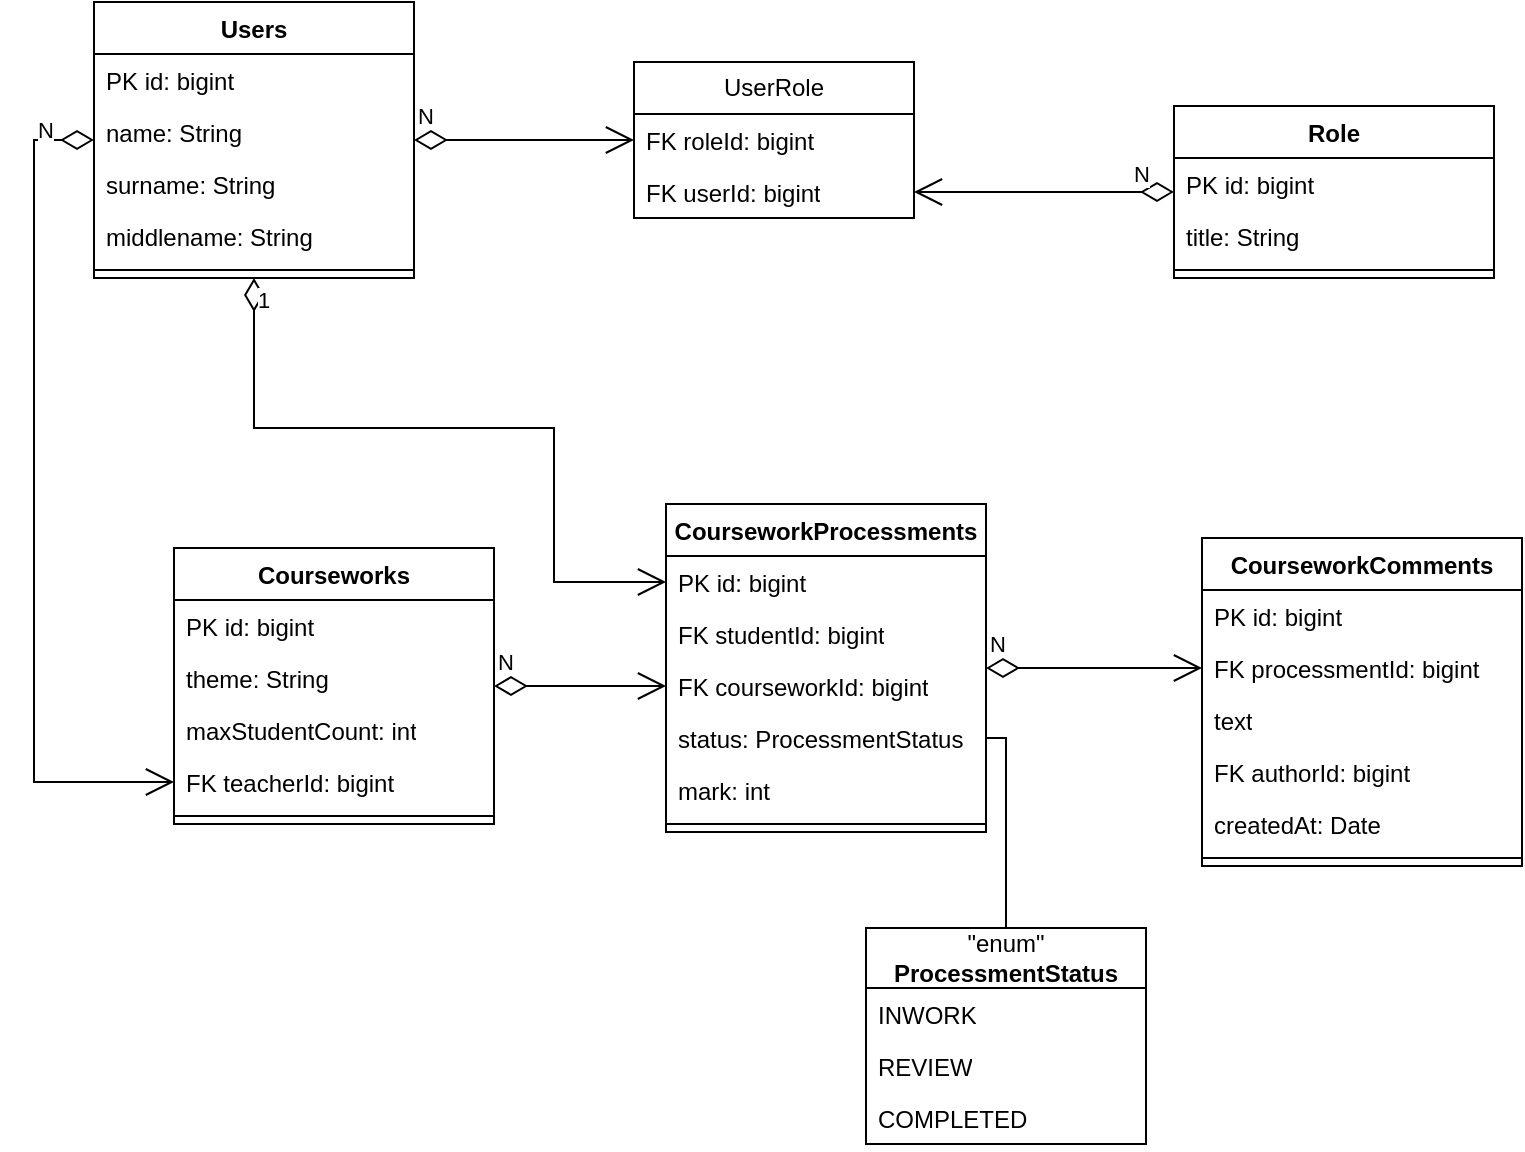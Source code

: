 <mxfile version="21.2.3" type="github">
  <diagram id="C5RBs43oDa-KdzZeNtuy" name="Page-1">
    <mxGraphModel dx="1114" dy="708" grid="1" gridSize="10" guides="1" tooltips="1" connect="1" arrows="1" fold="1" page="1" pageScale="1" pageWidth="827" pageHeight="1169" math="0" shadow="0">
      <root>
        <mxCell id="WIyWlLk6GJQsqaUBKTNV-0" />
        <mxCell id="WIyWlLk6GJQsqaUBKTNV-1" parent="WIyWlLk6GJQsqaUBKTNV-0" />
        <mxCell id="h9zeeWwcExgXHGoZgI7M-35" value="UserRole" style="swimlane;fontStyle=0;childLayout=stackLayout;horizontal=1;startSize=26;fillColor=none;horizontalStack=0;resizeParent=1;resizeParentMax=0;resizeLast=0;collapsible=1;marginBottom=0;whiteSpace=wrap;html=1;" vertex="1" parent="WIyWlLk6GJQsqaUBKTNV-1">
          <mxGeometry x="320" y="77" width="140" height="78" as="geometry" />
        </mxCell>
        <mxCell id="h9zeeWwcExgXHGoZgI7M-37" value="FK roleId: bigint" style="text;strokeColor=none;fillColor=none;align=left;verticalAlign=top;spacingLeft=4;spacingRight=4;overflow=hidden;rotatable=0;points=[[0,0.5],[1,0.5]];portConstraint=eastwest;whiteSpace=wrap;html=1;" vertex="1" parent="h9zeeWwcExgXHGoZgI7M-35">
          <mxGeometry y="26" width="140" height="26" as="geometry" />
        </mxCell>
        <mxCell id="h9zeeWwcExgXHGoZgI7M-36" value="FK userId: bigint" style="text;strokeColor=none;fillColor=none;align=left;verticalAlign=top;spacingLeft=4;spacingRight=4;overflow=hidden;rotatable=0;points=[[0,0.5],[1,0.5]];portConstraint=eastwest;whiteSpace=wrap;html=1;" vertex="1" parent="h9zeeWwcExgXHGoZgI7M-35">
          <mxGeometry y="52" width="140" height="26" as="geometry" />
        </mxCell>
        <mxCell id="h9zeeWwcExgXHGoZgI7M-40" value="N" style="endArrow=open;html=1;endSize=12;startArrow=diamondThin;startSize=14;startFill=0;edgeStyle=orthogonalEdgeStyle;align=left;verticalAlign=bottom;rounded=0;" edge="1" parent="WIyWlLk6GJQsqaUBKTNV-1" source="h9zeeWwcExgXHGoZgI7M-68" target="h9zeeWwcExgXHGoZgI7M-37">
          <mxGeometry x="-1" y="3" relative="1" as="geometry">
            <mxPoint x="240" y="170" as="sourcePoint" />
            <mxPoint x="430" y="200" as="targetPoint" />
          </mxGeometry>
        </mxCell>
        <mxCell id="h9zeeWwcExgXHGoZgI7M-48" value="N" style="endArrow=open;html=1;endSize=12;startArrow=diamondThin;startSize=14;startFill=0;edgeStyle=orthogonalEdgeStyle;align=left;verticalAlign=bottom;rounded=0;" edge="1" parent="WIyWlLk6GJQsqaUBKTNV-1" source="h9zeeWwcExgXHGoZgI7M-75" target="h9zeeWwcExgXHGoZgI7M-36">
          <mxGeometry x="-0.655" relative="1" as="geometry">
            <mxPoint x="380" y="232" as="sourcePoint" />
            <mxPoint x="480" y="180" as="targetPoint" />
            <mxPoint as="offset" />
          </mxGeometry>
        </mxCell>
        <mxCell id="h9zeeWwcExgXHGoZgI7M-65" value="N" style="endArrow=open;html=1;endSize=12;startArrow=diamondThin;startSize=14;startFill=0;edgeStyle=orthogonalEdgeStyle;align=left;verticalAlign=bottom;rounded=0;" edge="1" parent="WIyWlLk6GJQsqaUBKTNV-1" source="h9zeeWwcExgXHGoZgI7M-80" target="h9zeeWwcExgXHGoZgI7M-92">
          <mxGeometry x="-1" y="3" relative="1" as="geometry">
            <mxPoint x="310" y="460" as="sourcePoint" />
            <mxPoint x="390" y="500.0" as="targetPoint" />
          </mxGeometry>
        </mxCell>
        <mxCell id="h9zeeWwcExgXHGoZgI7M-68" value="Users" style="swimlane;fontStyle=1;align=center;verticalAlign=top;childLayout=stackLayout;horizontal=1;startSize=26;horizontalStack=0;resizeParent=1;resizeParentMax=0;resizeLast=0;collapsible=1;marginBottom=0;whiteSpace=wrap;html=1;" vertex="1" parent="WIyWlLk6GJQsqaUBKTNV-1">
          <mxGeometry x="50" y="47" width="160" height="138" as="geometry" />
        </mxCell>
        <mxCell id="h9zeeWwcExgXHGoZgI7M-69" value="PK id: bigint" style="text;strokeColor=none;fillColor=none;align=left;verticalAlign=top;spacingLeft=4;spacingRight=4;overflow=hidden;rotatable=0;points=[[0,0.5],[1,0.5]];portConstraint=eastwest;whiteSpace=wrap;html=1;" vertex="1" parent="h9zeeWwcExgXHGoZgI7M-68">
          <mxGeometry y="26" width="160" height="26" as="geometry" />
        </mxCell>
        <mxCell id="h9zeeWwcExgXHGoZgI7M-72" value="name: String" style="text;strokeColor=none;fillColor=none;align=left;verticalAlign=top;spacingLeft=4;spacingRight=4;overflow=hidden;rotatable=0;points=[[0,0.5],[1,0.5]];portConstraint=eastwest;whiteSpace=wrap;html=1;" vertex="1" parent="h9zeeWwcExgXHGoZgI7M-68">
          <mxGeometry y="52" width="160" height="26" as="geometry" />
        </mxCell>
        <mxCell id="h9zeeWwcExgXHGoZgI7M-73" value="surname: String" style="text;strokeColor=none;fillColor=none;align=left;verticalAlign=top;spacingLeft=4;spacingRight=4;overflow=hidden;rotatable=0;points=[[0,0.5],[1,0.5]];portConstraint=eastwest;whiteSpace=wrap;html=1;" vertex="1" parent="h9zeeWwcExgXHGoZgI7M-68">
          <mxGeometry y="78" width="160" height="26" as="geometry" />
        </mxCell>
        <mxCell id="h9zeeWwcExgXHGoZgI7M-74" value="middlename: String" style="text;strokeColor=none;fillColor=none;align=left;verticalAlign=top;spacingLeft=4;spacingRight=4;overflow=hidden;rotatable=0;points=[[0,0.5],[1,0.5]];portConstraint=eastwest;whiteSpace=wrap;html=1;" vertex="1" parent="h9zeeWwcExgXHGoZgI7M-68">
          <mxGeometry y="104" width="160" height="26" as="geometry" />
        </mxCell>
        <mxCell id="h9zeeWwcExgXHGoZgI7M-70" value="" style="line;strokeWidth=1;fillColor=none;align=left;verticalAlign=middle;spacingTop=-1;spacingLeft=3;spacingRight=3;rotatable=0;labelPosition=right;points=[];portConstraint=eastwest;strokeColor=inherit;" vertex="1" parent="h9zeeWwcExgXHGoZgI7M-68">
          <mxGeometry y="130" width="160" height="8" as="geometry" />
        </mxCell>
        <mxCell id="h9zeeWwcExgXHGoZgI7M-75" value="Role" style="swimlane;fontStyle=1;align=center;verticalAlign=top;childLayout=stackLayout;horizontal=1;startSize=26;horizontalStack=0;resizeParent=1;resizeParentMax=0;resizeLast=0;collapsible=1;marginBottom=0;whiteSpace=wrap;html=1;" vertex="1" parent="WIyWlLk6GJQsqaUBKTNV-1">
          <mxGeometry x="590" y="99" width="160" height="86" as="geometry" />
        </mxCell>
        <mxCell id="h9zeeWwcExgXHGoZgI7M-76" value="PK id: bigint" style="text;strokeColor=none;fillColor=none;align=left;verticalAlign=top;spacingLeft=4;spacingRight=4;overflow=hidden;rotatable=0;points=[[0,0.5],[1,0.5]];portConstraint=eastwest;whiteSpace=wrap;html=1;" vertex="1" parent="h9zeeWwcExgXHGoZgI7M-75">
          <mxGeometry y="26" width="160" height="26" as="geometry" />
        </mxCell>
        <mxCell id="h9zeeWwcExgXHGoZgI7M-79" value="title: String" style="text;strokeColor=none;fillColor=none;align=left;verticalAlign=top;spacingLeft=4;spacingRight=4;overflow=hidden;rotatable=0;points=[[0,0.5],[1,0.5]];portConstraint=eastwest;whiteSpace=wrap;html=1;" vertex="1" parent="h9zeeWwcExgXHGoZgI7M-75">
          <mxGeometry y="52" width="160" height="26" as="geometry" />
        </mxCell>
        <mxCell id="h9zeeWwcExgXHGoZgI7M-77" value="" style="line;strokeWidth=1;fillColor=none;align=left;verticalAlign=middle;spacingTop=-1;spacingLeft=3;spacingRight=3;rotatable=0;labelPosition=right;points=[];portConstraint=eastwest;strokeColor=inherit;" vertex="1" parent="h9zeeWwcExgXHGoZgI7M-75">
          <mxGeometry y="78" width="160" height="8" as="geometry" />
        </mxCell>
        <mxCell id="h9zeeWwcExgXHGoZgI7M-80" value="Courseworks" style="swimlane;fontStyle=1;align=center;verticalAlign=top;childLayout=stackLayout;horizontal=1;startSize=26;horizontalStack=0;resizeParent=1;resizeParentMax=0;resizeLast=0;collapsible=1;marginBottom=0;whiteSpace=wrap;html=1;" vertex="1" parent="WIyWlLk6GJQsqaUBKTNV-1">
          <mxGeometry x="90" y="320" width="160" height="138" as="geometry" />
        </mxCell>
        <mxCell id="h9zeeWwcExgXHGoZgI7M-81" value="PK id: bigint" style="text;strokeColor=none;fillColor=none;align=left;verticalAlign=top;spacingLeft=4;spacingRight=4;overflow=hidden;rotatable=0;points=[[0,0.5],[1,0.5]];portConstraint=eastwest;whiteSpace=wrap;html=1;" vertex="1" parent="h9zeeWwcExgXHGoZgI7M-80">
          <mxGeometry y="26" width="160" height="26" as="geometry" />
        </mxCell>
        <mxCell id="h9zeeWwcExgXHGoZgI7M-84" value="theme: String" style="text;strokeColor=none;fillColor=none;align=left;verticalAlign=top;spacingLeft=4;spacingRight=4;overflow=hidden;rotatable=0;points=[[0,0.5],[1,0.5]];portConstraint=eastwest;whiteSpace=wrap;html=1;" vertex="1" parent="h9zeeWwcExgXHGoZgI7M-80">
          <mxGeometry y="52" width="160" height="26" as="geometry" />
        </mxCell>
        <mxCell id="h9zeeWwcExgXHGoZgI7M-85" value="maxStudentCount: int" style="text;strokeColor=none;fillColor=none;align=left;verticalAlign=top;spacingLeft=4;spacingRight=4;overflow=hidden;rotatable=0;points=[[0,0.5],[1,0.5]];portConstraint=eastwest;whiteSpace=wrap;html=1;" vertex="1" parent="h9zeeWwcExgXHGoZgI7M-80">
          <mxGeometry y="78" width="160" height="26" as="geometry" />
        </mxCell>
        <mxCell id="h9zeeWwcExgXHGoZgI7M-86" value="FK teacherId: bigint" style="text;strokeColor=none;fillColor=none;align=left;verticalAlign=top;spacingLeft=4;spacingRight=4;overflow=hidden;rotatable=0;points=[[0,0.5],[1,0.5]];portConstraint=eastwest;whiteSpace=wrap;html=1;" vertex="1" parent="h9zeeWwcExgXHGoZgI7M-80">
          <mxGeometry y="104" width="160" height="26" as="geometry" />
        </mxCell>
        <mxCell id="h9zeeWwcExgXHGoZgI7M-82" value="" style="line;strokeWidth=1;fillColor=none;align=left;verticalAlign=middle;spacingTop=-1;spacingLeft=3;spacingRight=3;rotatable=0;labelPosition=right;points=[];portConstraint=eastwest;strokeColor=inherit;" vertex="1" parent="h9zeeWwcExgXHGoZgI7M-80">
          <mxGeometry y="130" width="160" height="8" as="geometry" />
        </mxCell>
        <mxCell id="h9zeeWwcExgXHGoZgI7M-87" value="CourseworkProcessments" style="swimlane;fontStyle=1;align=center;verticalAlign=top;childLayout=stackLayout;horizontal=1;startSize=26;horizontalStack=0;resizeParent=1;resizeParentMax=0;resizeLast=0;collapsible=1;marginBottom=0;whiteSpace=wrap;html=1;" vertex="1" parent="WIyWlLk6GJQsqaUBKTNV-1">
          <mxGeometry x="336" y="298" width="160" height="164" as="geometry" />
        </mxCell>
        <mxCell id="h9zeeWwcExgXHGoZgI7M-88" value="PK id: bigint" style="text;strokeColor=none;fillColor=none;align=left;verticalAlign=top;spacingLeft=4;spacingRight=4;overflow=hidden;rotatable=0;points=[[0,0.5],[1,0.5]];portConstraint=eastwest;whiteSpace=wrap;html=1;" vertex="1" parent="h9zeeWwcExgXHGoZgI7M-87">
          <mxGeometry y="26" width="160" height="26" as="geometry" />
        </mxCell>
        <mxCell id="h9zeeWwcExgXHGoZgI7M-91" value="FK studentId: bigint" style="text;strokeColor=none;fillColor=none;align=left;verticalAlign=top;spacingLeft=4;spacingRight=4;overflow=hidden;rotatable=0;points=[[0,0.5],[1,0.5]];portConstraint=eastwest;whiteSpace=wrap;html=1;" vertex="1" parent="h9zeeWwcExgXHGoZgI7M-87">
          <mxGeometry y="52" width="160" height="26" as="geometry" />
        </mxCell>
        <mxCell id="h9zeeWwcExgXHGoZgI7M-92" value="FK courseworkId: bigint" style="text;strokeColor=none;fillColor=none;align=left;verticalAlign=top;spacingLeft=4;spacingRight=4;overflow=hidden;rotatable=0;points=[[0,0.5],[1,0.5]];portConstraint=eastwest;whiteSpace=wrap;html=1;" vertex="1" parent="h9zeeWwcExgXHGoZgI7M-87">
          <mxGeometry y="78" width="160" height="26" as="geometry" />
        </mxCell>
        <mxCell id="h9zeeWwcExgXHGoZgI7M-95" value="status: ProcessmentStatus" style="text;strokeColor=none;fillColor=none;align=left;verticalAlign=top;spacingLeft=4;spacingRight=4;overflow=hidden;rotatable=0;points=[[0,0.5],[1,0.5]];portConstraint=eastwest;whiteSpace=wrap;html=1;" vertex="1" parent="h9zeeWwcExgXHGoZgI7M-87">
          <mxGeometry y="104" width="160" height="26" as="geometry" />
        </mxCell>
        <mxCell id="h9zeeWwcExgXHGoZgI7M-113" value="mark: int" style="text;strokeColor=none;fillColor=none;align=left;verticalAlign=top;spacingLeft=4;spacingRight=4;overflow=hidden;rotatable=0;points=[[0,0.5],[1,0.5]];portConstraint=eastwest;whiteSpace=wrap;html=1;" vertex="1" parent="h9zeeWwcExgXHGoZgI7M-87">
          <mxGeometry y="130" width="160" height="26" as="geometry" />
        </mxCell>
        <mxCell id="h9zeeWwcExgXHGoZgI7M-89" value="" style="line;strokeWidth=1;fillColor=none;align=left;verticalAlign=middle;spacingTop=-1;spacingLeft=3;spacingRight=3;rotatable=0;labelPosition=right;points=[];portConstraint=eastwest;strokeColor=inherit;" vertex="1" parent="h9zeeWwcExgXHGoZgI7M-87">
          <mxGeometry y="156" width="160" height="8" as="geometry" />
        </mxCell>
        <mxCell id="h9zeeWwcExgXHGoZgI7M-93" value="N" style="endArrow=open;html=1;endSize=12;startArrow=diamondThin;startSize=14;startFill=0;edgeStyle=orthogonalEdgeStyle;align=left;verticalAlign=bottom;rounded=0;" edge="1" parent="WIyWlLk6GJQsqaUBKTNV-1" source="h9zeeWwcExgXHGoZgI7M-68" target="h9zeeWwcExgXHGoZgI7M-86">
          <mxGeometry x="-0.84" relative="1" as="geometry">
            <mxPoint y="250" as="sourcePoint" />
            <mxPoint x="160" y="250" as="targetPoint" />
            <Array as="points">
              <mxPoint x="20" y="116" />
              <mxPoint x="20" y="437" />
            </Array>
            <mxPoint as="offset" />
          </mxGeometry>
        </mxCell>
        <mxCell id="h9zeeWwcExgXHGoZgI7M-94" value="1" style="endArrow=open;html=1;endSize=12;startArrow=diamondThin;startSize=14;startFill=0;edgeStyle=orthogonalEdgeStyle;align=left;verticalAlign=bottom;rounded=0;" edge="1" parent="WIyWlLk6GJQsqaUBKTNV-1" source="h9zeeWwcExgXHGoZgI7M-68" target="h9zeeWwcExgXHGoZgI7M-88">
          <mxGeometry x="-0.892" relative="1" as="geometry">
            <mxPoint x="140" y="280" as="sourcePoint" />
            <mxPoint x="300" y="280" as="targetPoint" />
            <Array as="points">
              <mxPoint x="130" y="260" />
              <mxPoint x="280" y="260" />
              <mxPoint x="280" y="337" />
            </Array>
            <mxPoint as="offset" />
          </mxGeometry>
        </mxCell>
        <mxCell id="h9zeeWwcExgXHGoZgI7M-96" value="&quot;enum&quot;&lt;br&gt;&lt;b&gt;ProcessmentStatus&lt;/b&gt;" style="swimlane;fontStyle=0;childLayout=stackLayout;horizontal=1;startSize=30;fillColor=none;horizontalStack=0;resizeParent=1;resizeParentMax=0;resizeLast=0;collapsible=1;marginBottom=0;whiteSpace=wrap;html=1;" vertex="1" parent="WIyWlLk6GJQsqaUBKTNV-1">
          <mxGeometry x="436" y="510" width="140" height="108" as="geometry" />
        </mxCell>
        <mxCell id="h9zeeWwcExgXHGoZgI7M-97" value="INWORK" style="text;strokeColor=none;fillColor=none;align=left;verticalAlign=top;spacingLeft=4;spacingRight=4;overflow=hidden;rotatable=0;points=[[0,0.5],[1,0.5]];portConstraint=eastwest;whiteSpace=wrap;html=1;" vertex="1" parent="h9zeeWwcExgXHGoZgI7M-96">
          <mxGeometry y="30" width="140" height="26" as="geometry" />
        </mxCell>
        <mxCell id="h9zeeWwcExgXHGoZgI7M-98" value="REVIEW" style="text;strokeColor=none;fillColor=none;align=left;verticalAlign=top;spacingLeft=4;spacingRight=4;overflow=hidden;rotatable=0;points=[[0,0.5],[1,0.5]];portConstraint=eastwest;whiteSpace=wrap;html=1;" vertex="1" parent="h9zeeWwcExgXHGoZgI7M-96">
          <mxGeometry y="56" width="140" height="26" as="geometry" />
        </mxCell>
        <mxCell id="h9zeeWwcExgXHGoZgI7M-99" value="COMPLETED" style="text;strokeColor=none;fillColor=none;align=left;verticalAlign=top;spacingLeft=4;spacingRight=4;overflow=hidden;rotatable=0;points=[[0,0.5],[1,0.5]];portConstraint=eastwest;whiteSpace=wrap;html=1;" vertex="1" parent="h9zeeWwcExgXHGoZgI7M-96">
          <mxGeometry y="82" width="140" height="26" as="geometry" />
        </mxCell>
        <mxCell id="h9zeeWwcExgXHGoZgI7M-100" value="" style="endArrow=none;html=1;edgeStyle=orthogonalEdgeStyle;rounded=0;" edge="1" parent="WIyWlLk6GJQsqaUBKTNV-1" source="h9zeeWwcExgXHGoZgI7M-95" target="h9zeeWwcExgXHGoZgI7M-96">
          <mxGeometry relative="1" as="geometry">
            <mxPoint x="496" y="460" as="sourcePoint" />
            <mxPoint x="656" y="460" as="targetPoint" />
          </mxGeometry>
        </mxCell>
        <mxCell id="h9zeeWwcExgXHGoZgI7M-104" value="CourseworkComments" style="swimlane;fontStyle=1;align=center;verticalAlign=top;childLayout=stackLayout;horizontal=1;startSize=26;horizontalStack=0;resizeParent=1;resizeParentMax=0;resizeLast=0;collapsible=1;marginBottom=0;whiteSpace=wrap;html=1;" vertex="1" parent="WIyWlLk6GJQsqaUBKTNV-1">
          <mxGeometry x="604" y="315" width="160" height="164" as="geometry" />
        </mxCell>
        <mxCell id="h9zeeWwcExgXHGoZgI7M-105" value="PK id: bigint" style="text;strokeColor=none;fillColor=none;align=left;verticalAlign=top;spacingLeft=4;spacingRight=4;overflow=hidden;rotatable=0;points=[[0,0.5],[1,0.5]];portConstraint=eastwest;whiteSpace=wrap;html=1;" vertex="1" parent="h9zeeWwcExgXHGoZgI7M-104">
          <mxGeometry y="26" width="160" height="26" as="geometry" />
        </mxCell>
        <mxCell id="h9zeeWwcExgXHGoZgI7M-108" value="FK processmentId: bigint" style="text;strokeColor=none;fillColor=none;align=left;verticalAlign=top;spacingLeft=4;spacingRight=4;overflow=hidden;rotatable=0;points=[[0,0.5],[1,0.5]];portConstraint=eastwest;whiteSpace=wrap;html=1;" vertex="1" parent="h9zeeWwcExgXHGoZgI7M-104">
          <mxGeometry y="52" width="160" height="26" as="geometry" />
        </mxCell>
        <mxCell id="h9zeeWwcExgXHGoZgI7M-109" value="text" style="text;strokeColor=none;fillColor=none;align=left;verticalAlign=top;spacingLeft=4;spacingRight=4;overflow=hidden;rotatable=0;points=[[0,0.5],[1,0.5]];portConstraint=eastwest;whiteSpace=wrap;html=1;" vertex="1" parent="h9zeeWwcExgXHGoZgI7M-104">
          <mxGeometry y="78" width="160" height="26" as="geometry" />
        </mxCell>
        <mxCell id="h9zeeWwcExgXHGoZgI7M-110" value="FK authorId: bigint" style="text;strokeColor=none;fillColor=none;align=left;verticalAlign=top;spacingLeft=4;spacingRight=4;overflow=hidden;rotatable=0;points=[[0,0.5],[1,0.5]];portConstraint=eastwest;whiteSpace=wrap;html=1;" vertex="1" parent="h9zeeWwcExgXHGoZgI7M-104">
          <mxGeometry y="104" width="160" height="26" as="geometry" />
        </mxCell>
        <mxCell id="h9zeeWwcExgXHGoZgI7M-111" value="createdAt: Date" style="text;strokeColor=none;fillColor=none;align=left;verticalAlign=top;spacingLeft=4;spacingRight=4;overflow=hidden;rotatable=0;points=[[0,0.5],[1,0.5]];portConstraint=eastwest;whiteSpace=wrap;html=1;" vertex="1" parent="h9zeeWwcExgXHGoZgI7M-104">
          <mxGeometry y="130" width="160" height="26" as="geometry" />
        </mxCell>
        <mxCell id="h9zeeWwcExgXHGoZgI7M-106" value="" style="line;strokeWidth=1;fillColor=none;align=left;verticalAlign=middle;spacingTop=-1;spacingLeft=3;spacingRight=3;rotatable=0;labelPosition=right;points=[];portConstraint=eastwest;strokeColor=inherit;" vertex="1" parent="h9zeeWwcExgXHGoZgI7M-104">
          <mxGeometry y="156" width="160" height="8" as="geometry" />
        </mxCell>
        <mxCell id="h9zeeWwcExgXHGoZgI7M-112" value="N" style="endArrow=open;html=1;endSize=12;startArrow=diamondThin;startSize=14;startFill=0;edgeStyle=orthogonalEdgeStyle;align=left;verticalAlign=bottom;rounded=0;" edge="1" parent="WIyWlLk6GJQsqaUBKTNV-1" source="h9zeeWwcExgXHGoZgI7M-87" target="h9zeeWwcExgXHGoZgI7M-108">
          <mxGeometry x="-1" y="3" relative="1" as="geometry">
            <mxPoint x="546" y="330" as="sourcePoint" />
            <mxPoint x="706" y="330" as="targetPoint" />
          </mxGeometry>
        </mxCell>
      </root>
    </mxGraphModel>
  </diagram>
</mxfile>
